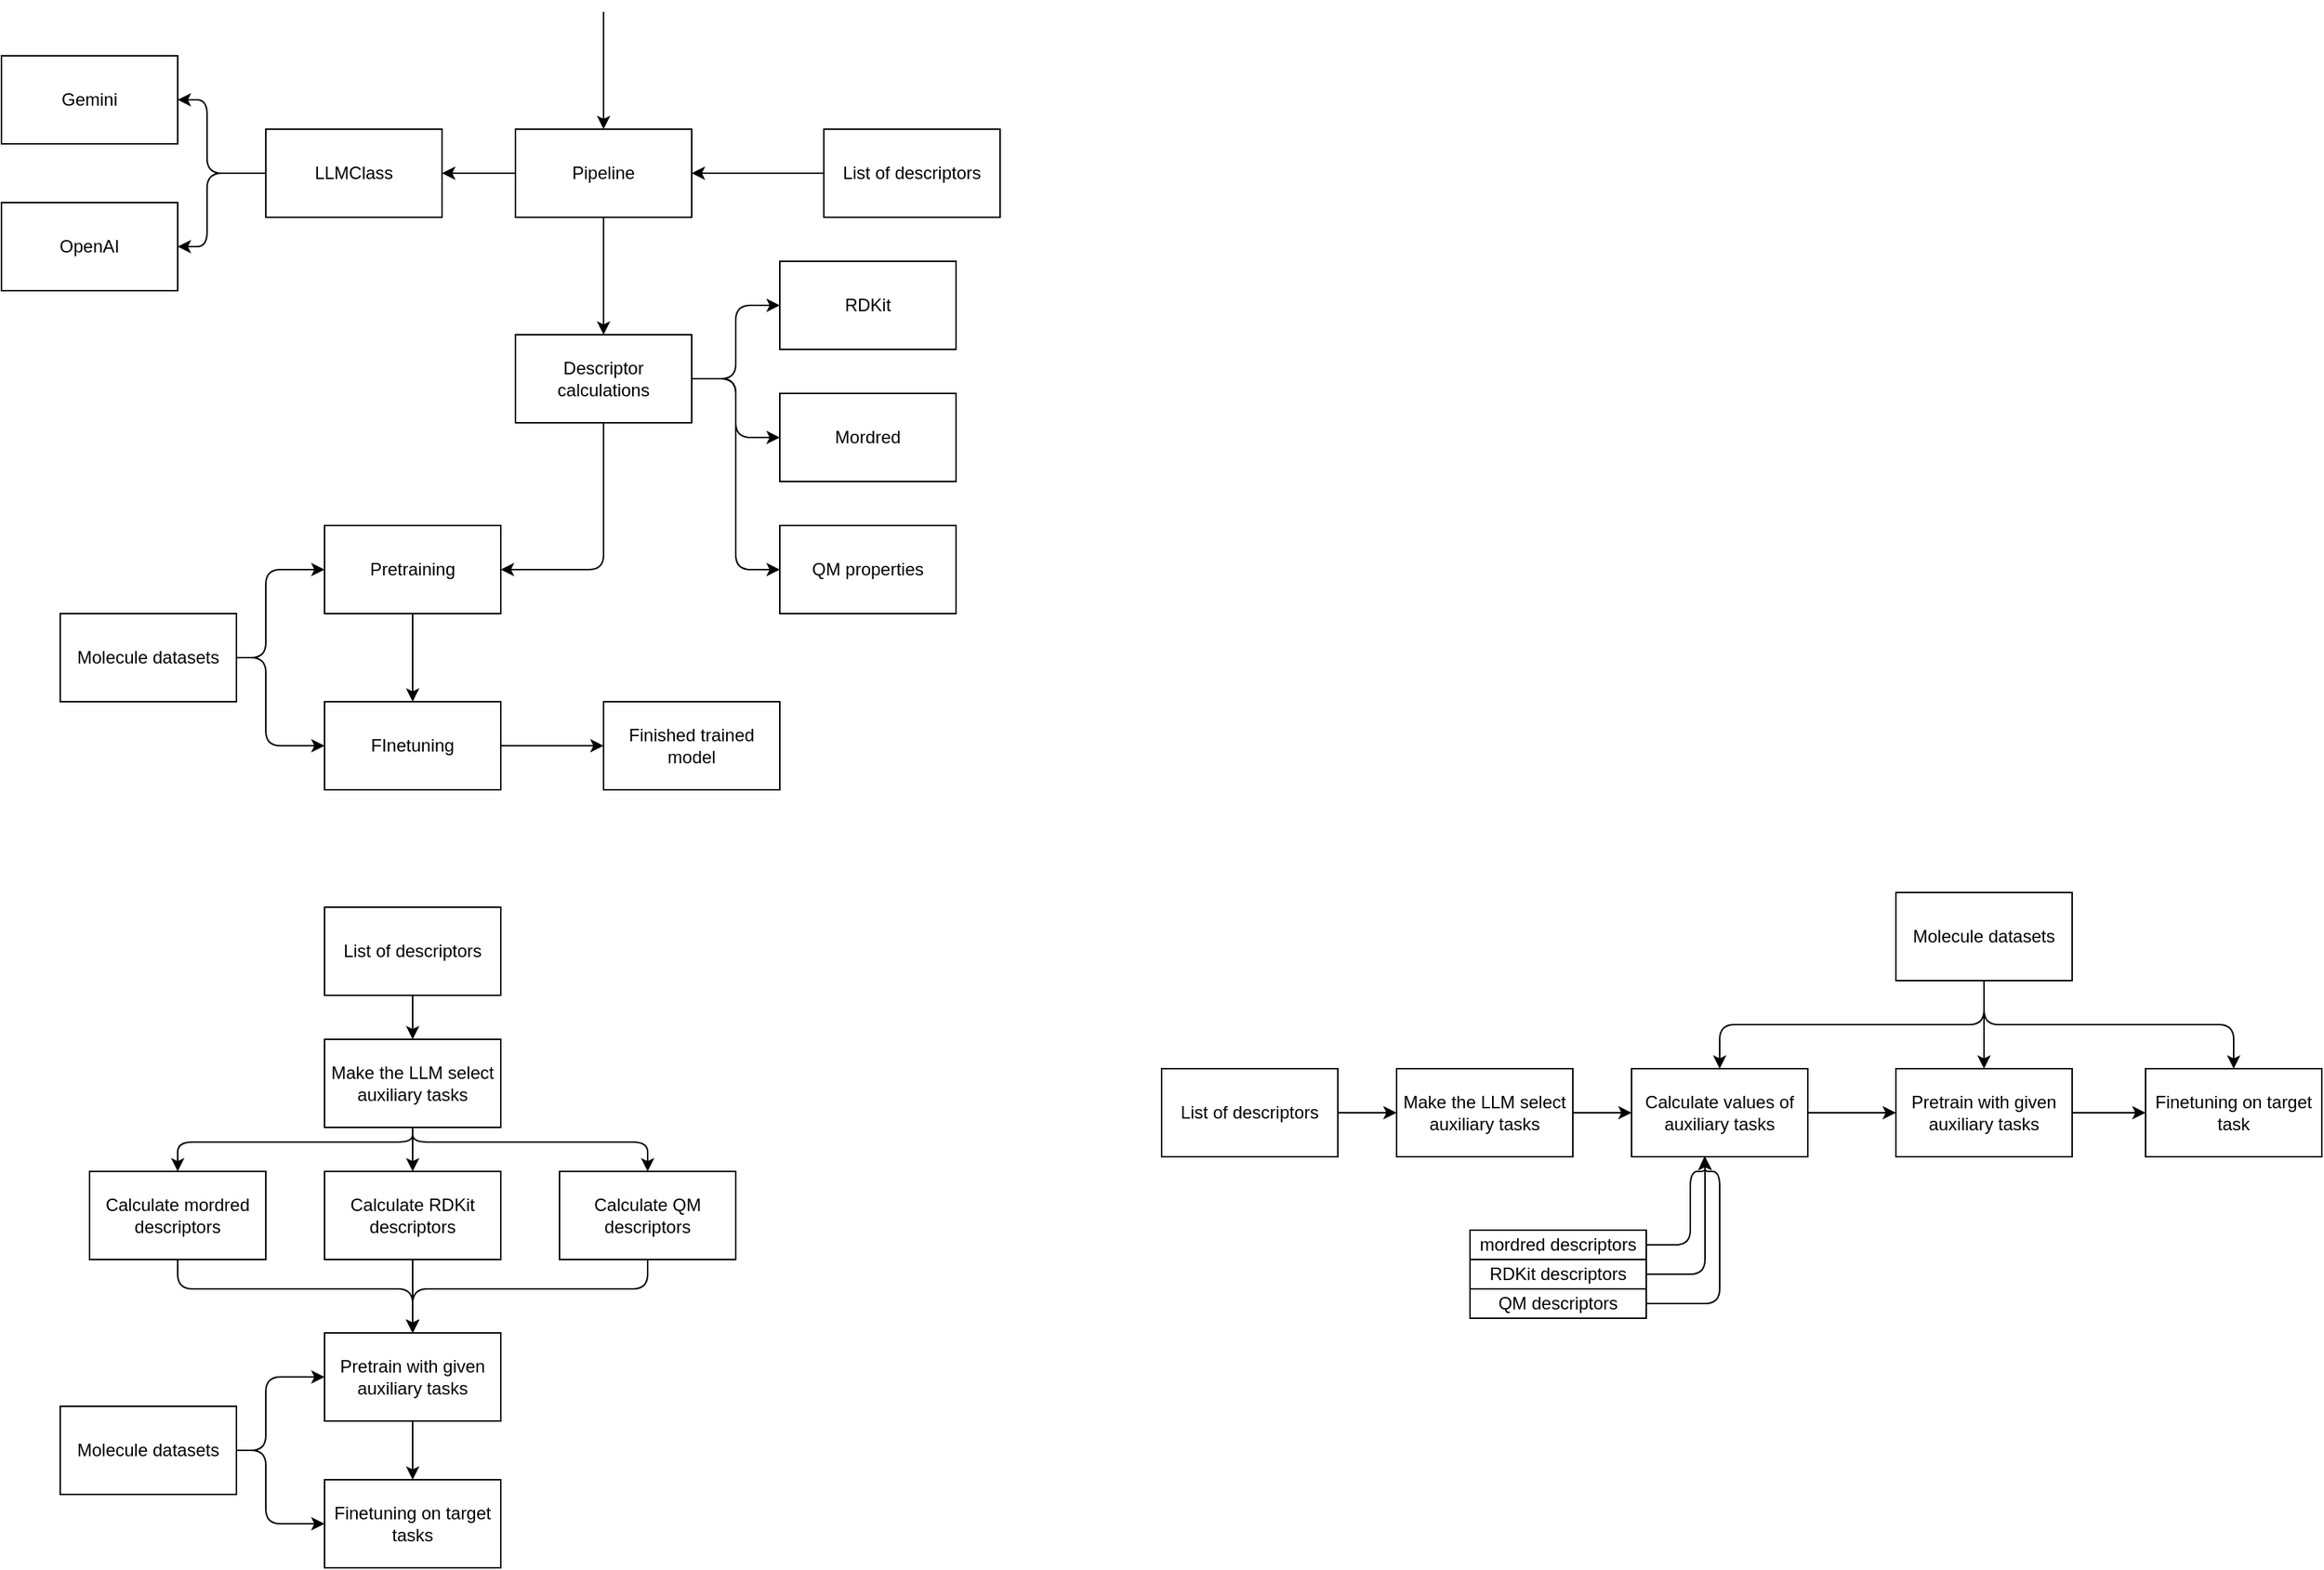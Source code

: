 <mxfile>
    <diagram id="mAgSut9WYjLK18b54Qh7" name="Page-1">
        <mxGraphModel dx="832" dy="786" grid="1" gridSize="10" guides="1" tooltips="1" connect="1" arrows="1" fold="1" page="1" pageScale="1" pageWidth="850" pageHeight="1100" math="0" shadow="0">
            <root>
                <mxCell id="0"/>
                <mxCell id="1" parent="0"/>
                <mxCell id="5" style="edgeStyle=none;html=1;entryX=1;entryY=0.5;entryDx=0;entryDy=0;" edge="1" parent="1" source="3" target="4">
                    <mxGeometry relative="1" as="geometry"/>
                </mxCell>
                <mxCell id="3" value="List of descriptors" style="rounded=0;whiteSpace=wrap;html=1;" vertex="1" parent="1">
                    <mxGeometry x="700" y="120" width="120" height="60" as="geometry"/>
                </mxCell>
                <mxCell id="7" style="edgeStyle=none;html=1;entryX=1;entryY=0.5;entryDx=0;entryDy=0;" edge="1" parent="1" source="4" target="6">
                    <mxGeometry relative="1" as="geometry"/>
                </mxCell>
                <mxCell id="13" style="edgeStyle=none;html=1;entryX=0.5;entryY=0;entryDx=0;entryDy=0;" edge="1" parent="1" source="4" target="12">
                    <mxGeometry relative="1" as="geometry"/>
                </mxCell>
                <mxCell id="4" value="Pipeline" style="rounded=0;whiteSpace=wrap;html=1;" vertex="1" parent="1">
                    <mxGeometry x="490" y="120" width="120" height="60" as="geometry"/>
                </mxCell>
                <mxCell id="10" style="edgeStyle=none;html=1;entryX=1;entryY=0.5;entryDx=0;entryDy=0;" edge="1" parent="1" source="6" target="8">
                    <mxGeometry relative="1" as="geometry">
                        <Array as="points">
                            <mxPoint x="280" y="150"/>
                            <mxPoint x="280" y="100"/>
                        </Array>
                    </mxGeometry>
                </mxCell>
                <mxCell id="11" style="edgeStyle=none;html=1;entryX=1;entryY=0.5;entryDx=0;entryDy=0;" edge="1" parent="1" source="6" target="9">
                    <mxGeometry relative="1" as="geometry">
                        <Array as="points">
                            <mxPoint x="280" y="150"/>
                            <mxPoint x="280" y="200"/>
                        </Array>
                    </mxGeometry>
                </mxCell>
                <mxCell id="6" value="LLMClass" style="rounded=0;whiteSpace=wrap;html=1;" vertex="1" parent="1">
                    <mxGeometry x="320" y="120" width="120" height="60" as="geometry"/>
                </mxCell>
                <mxCell id="8" value="Gemini" style="rounded=0;whiteSpace=wrap;html=1;" vertex="1" parent="1">
                    <mxGeometry x="140" y="70" width="120" height="60" as="geometry"/>
                </mxCell>
                <mxCell id="9" value="OpenAI" style="rounded=0;whiteSpace=wrap;html=1;" vertex="1" parent="1">
                    <mxGeometry x="140" y="170" width="120" height="60" as="geometry"/>
                </mxCell>
                <mxCell id="17" style="edgeStyle=none;html=1;entryX=0;entryY=0.5;entryDx=0;entryDy=0;exitX=1;exitY=0.5;exitDx=0;exitDy=0;" edge="1" parent="1" source="12" target="14">
                    <mxGeometry relative="1" as="geometry">
                        <mxPoint x="650" y="290" as="targetPoint"/>
                        <Array as="points">
                            <mxPoint x="640" y="290"/>
                            <mxPoint x="640" y="240"/>
                        </Array>
                    </mxGeometry>
                </mxCell>
                <mxCell id="18" style="edgeStyle=none;html=1;entryX=0;entryY=0.5;entryDx=0;entryDy=0;exitX=1;exitY=0.5;exitDx=0;exitDy=0;" edge="1" parent="1" source="12" target="15">
                    <mxGeometry relative="1" as="geometry">
                        <Array as="points">
                            <mxPoint x="640" y="290"/>
                            <mxPoint x="640" y="330"/>
                        </Array>
                    </mxGeometry>
                </mxCell>
                <mxCell id="21" style="edgeStyle=none;html=1;entryX=0;entryY=0.5;entryDx=0;entryDy=0;exitX=1;exitY=0.5;exitDx=0;exitDy=0;" edge="1" parent="1" source="12" target="20">
                    <mxGeometry relative="1" as="geometry">
                        <Array as="points">
                            <mxPoint x="640" y="290"/>
                            <mxPoint x="640" y="420"/>
                        </Array>
                    </mxGeometry>
                </mxCell>
                <mxCell id="24" style="edgeStyle=none;html=1;entryX=1;entryY=0.5;entryDx=0;entryDy=0;" edge="1" parent="1" source="12" target="22">
                    <mxGeometry relative="1" as="geometry">
                        <Array as="points">
                            <mxPoint x="550" y="420"/>
                        </Array>
                    </mxGeometry>
                </mxCell>
                <mxCell id="12" value="Descriptor calculations" style="rounded=0;whiteSpace=wrap;html=1;" vertex="1" parent="1">
                    <mxGeometry x="490" y="260" width="120" height="60" as="geometry"/>
                </mxCell>
                <mxCell id="14" value="RDKit" style="rounded=0;whiteSpace=wrap;html=1;" vertex="1" parent="1">
                    <mxGeometry x="670" y="210" width="120" height="60" as="geometry"/>
                </mxCell>
                <mxCell id="15" value="Mordred" style="rounded=0;whiteSpace=wrap;html=1;" vertex="1" parent="1">
                    <mxGeometry x="670" y="300" width="120" height="60" as="geometry"/>
                </mxCell>
                <mxCell id="20" value="QM properties" style="rounded=0;whiteSpace=wrap;html=1;" vertex="1" parent="1">
                    <mxGeometry x="670" y="390" width="120" height="60" as="geometry"/>
                </mxCell>
                <mxCell id="29" style="edgeStyle=none;html=1;entryX=0.5;entryY=0;entryDx=0;entryDy=0;" edge="1" parent="1" source="22" target="28">
                    <mxGeometry relative="1" as="geometry"/>
                </mxCell>
                <mxCell id="22" value="Pretraining" style="rounded=0;whiteSpace=wrap;html=1;" vertex="1" parent="1">
                    <mxGeometry x="360" y="390" width="120" height="60" as="geometry"/>
                </mxCell>
                <mxCell id="23" value="" style="endArrow=classic;html=1;entryX=0.5;entryY=0;entryDx=0;entryDy=0;" edge="1" parent="1" target="4">
                    <mxGeometry width="50" height="50" relative="1" as="geometry">
                        <mxPoint x="550" y="40" as="sourcePoint"/>
                        <mxPoint x="580" y="50" as="targetPoint"/>
                    </mxGeometry>
                </mxCell>
                <mxCell id="31" style="edgeStyle=none;html=1;entryX=0;entryY=0.5;entryDx=0;entryDy=0;exitX=1;exitY=0.5;exitDx=0;exitDy=0;" edge="1" parent="1" source="25" target="28">
                    <mxGeometry relative="1" as="geometry">
                        <Array as="points">
                            <mxPoint x="320" y="480"/>
                            <mxPoint x="320" y="540"/>
                        </Array>
                    </mxGeometry>
                </mxCell>
                <mxCell id="33" style="edgeStyle=none;html=1;entryX=0;entryY=0.5;entryDx=0;entryDy=0;exitX=1;exitY=0.5;exitDx=0;exitDy=0;" edge="1" parent="1" source="25" target="22">
                    <mxGeometry relative="1" as="geometry">
                        <Array as="points">
                            <mxPoint x="320" y="480"/>
                            <mxPoint x="320" y="420"/>
                        </Array>
                    </mxGeometry>
                </mxCell>
                <mxCell id="25" value="Molecule datasets" style="rounded=0;whiteSpace=wrap;html=1;" vertex="1" parent="1">
                    <mxGeometry x="180" y="450" width="120" height="60" as="geometry"/>
                </mxCell>
                <mxCell id="35" style="edgeStyle=none;html=1;entryX=0;entryY=0.5;entryDx=0;entryDy=0;" edge="1" parent="1" source="28" target="34">
                    <mxGeometry relative="1" as="geometry"/>
                </mxCell>
                <mxCell id="28" value="FInetuning" style="rounded=0;whiteSpace=wrap;html=1;" vertex="1" parent="1">
                    <mxGeometry x="360" y="510" width="120" height="60" as="geometry"/>
                </mxCell>
                <mxCell id="34" value="Finished trained model" style="whiteSpace=wrap;html=1;rounded=0;" vertex="1" parent="1">
                    <mxGeometry x="550" y="510" width="120" height="60" as="geometry"/>
                </mxCell>
                <mxCell id="37" style="edgeStyle=none;html=1;" edge="1" parent="1" source="36">
                    <mxGeometry relative="1" as="geometry">
                        <mxPoint x="420" y="740" as="targetPoint"/>
                    </mxGeometry>
                </mxCell>
                <mxCell id="36" value="List of descriptors" style="rounded=0;whiteSpace=wrap;html=1;" vertex="1" parent="1">
                    <mxGeometry x="360" y="650" width="120" height="60" as="geometry"/>
                </mxCell>
                <mxCell id="42" style="edgeStyle=none;html=1;entryX=0.5;entryY=0;entryDx=0;entryDy=0;exitX=0.5;exitY=1;exitDx=0;exitDy=0;" edge="1" parent="1" source="38" target="41">
                    <mxGeometry relative="1" as="geometry">
                        <Array as="points">
                            <mxPoint x="420" y="810"/>
                            <mxPoint x="580" y="810"/>
                        </Array>
                    </mxGeometry>
                </mxCell>
                <mxCell id="43" style="edgeStyle=none;html=1;entryX=0.5;entryY=0;entryDx=0;entryDy=0;exitX=0.5;exitY=1;exitDx=0;exitDy=0;" edge="1" parent="1" source="38" target="39">
                    <mxGeometry relative="1" as="geometry">
                        <Array as="points">
                            <mxPoint x="420" y="810"/>
                            <mxPoint x="260" y="810"/>
                        </Array>
                    </mxGeometry>
                </mxCell>
                <mxCell id="44" style="edgeStyle=none;html=1;entryX=0.5;entryY=0;entryDx=0;entryDy=0;" edge="1" parent="1" source="38" target="40">
                    <mxGeometry relative="1" as="geometry"/>
                </mxCell>
                <mxCell id="38" value="Make the LLM select auxiliary tasks" style="rounded=0;whiteSpace=wrap;html=1;" vertex="1" parent="1">
                    <mxGeometry x="360" y="740" width="120" height="60" as="geometry"/>
                </mxCell>
                <mxCell id="46" style="edgeStyle=none;html=1;entryX=0.5;entryY=0;entryDx=0;entryDy=0;" edge="1" parent="1" source="39" target="45">
                    <mxGeometry relative="1" as="geometry">
                        <Array as="points">
                            <mxPoint x="260" y="910"/>
                            <mxPoint x="420" y="910"/>
                        </Array>
                    </mxGeometry>
                </mxCell>
                <mxCell id="39" value="Calculate mordred descriptors" style="rounded=0;whiteSpace=wrap;html=1;" vertex="1" parent="1">
                    <mxGeometry x="200" y="830" width="120" height="60" as="geometry"/>
                </mxCell>
                <mxCell id="47" style="edgeStyle=none;html=1;entryX=0.5;entryY=0;entryDx=0;entryDy=0;" edge="1" parent="1" source="40" target="45">
                    <mxGeometry relative="1" as="geometry"/>
                </mxCell>
                <mxCell id="40" value="Calculate RDKit descriptors" style="rounded=0;whiteSpace=wrap;html=1;" vertex="1" parent="1">
                    <mxGeometry x="360" y="830" width="120" height="60" as="geometry"/>
                </mxCell>
                <mxCell id="48" style="edgeStyle=none;html=1;entryX=0.5;entryY=0;entryDx=0;entryDy=0;" edge="1" parent="1" source="41" target="45">
                    <mxGeometry relative="1" as="geometry">
                        <Array as="points">
                            <mxPoint x="580" y="910"/>
                            <mxPoint x="420" y="910"/>
                        </Array>
                    </mxGeometry>
                </mxCell>
                <mxCell id="41" value="Calculate QM descriptors" style="rounded=0;whiteSpace=wrap;html=1;" vertex="1" parent="1">
                    <mxGeometry x="520" y="830" width="120" height="60" as="geometry"/>
                </mxCell>
                <mxCell id="50" style="edgeStyle=none;html=1;entryX=0.5;entryY=0;entryDx=0;entryDy=0;" edge="1" parent="1" source="45" target="49">
                    <mxGeometry relative="1" as="geometry"/>
                </mxCell>
                <mxCell id="45" value="Pretrain with given auxiliary tasks" style="rounded=0;whiteSpace=wrap;html=1;" vertex="1" parent="1">
                    <mxGeometry x="360" y="940" width="120" height="60" as="geometry"/>
                </mxCell>
                <mxCell id="49" value="Finetuning on target tasks" style="rounded=0;whiteSpace=wrap;html=1;" vertex="1" parent="1">
                    <mxGeometry x="360" y="1040" width="120" height="60" as="geometry"/>
                </mxCell>
                <mxCell id="52" style="edgeStyle=none;html=1;entryX=0;entryY=0.5;entryDx=0;entryDy=0;" edge="1" parent="1" source="51" target="45">
                    <mxGeometry relative="1" as="geometry">
                        <Array as="points">
                            <mxPoint x="320" y="1020"/>
                            <mxPoint x="320" y="970"/>
                        </Array>
                    </mxGeometry>
                </mxCell>
                <mxCell id="53" style="edgeStyle=none;html=1;entryX=0;entryY=0.5;entryDx=0;entryDy=0;" edge="1" parent="1" source="51" target="49">
                    <mxGeometry relative="1" as="geometry">
                        <Array as="points">
                            <mxPoint x="320" y="1020"/>
                            <mxPoint x="320" y="1070"/>
                        </Array>
                    </mxGeometry>
                </mxCell>
                <mxCell id="51" value="Molecule datasets" style="rounded=0;whiteSpace=wrap;html=1;" vertex="1" parent="1">
                    <mxGeometry x="180" y="990" width="120" height="60" as="geometry"/>
                </mxCell>
                <mxCell id="60" style="edgeStyle=none;html=1;entryX=0;entryY=0.5;entryDx=0;entryDy=0;" edge="1" parent="1" source="54" target="56">
                    <mxGeometry relative="1" as="geometry"/>
                </mxCell>
                <mxCell id="54" value="List of descriptors" style="rounded=0;whiteSpace=wrap;html=1;" vertex="1" parent="1">
                    <mxGeometry x="930" y="760" width="120" height="60" as="geometry"/>
                </mxCell>
                <mxCell id="61" style="edgeStyle=none;html=1;entryX=0;entryY=0.5;entryDx=0;entryDy=0;" edge="1" parent="1" source="56" target="59">
                    <mxGeometry relative="1" as="geometry"/>
                </mxCell>
                <mxCell id="56" value="Make the LLM select auxiliary tasks" style="rounded=0;whiteSpace=wrap;html=1;" vertex="1" parent="1">
                    <mxGeometry x="1090" y="760" width="120" height="60" as="geometry"/>
                </mxCell>
                <mxCell id="63" style="edgeStyle=none;html=1;entryX=0;entryY=0.5;entryDx=0;entryDy=0;" edge="1" parent="1" source="57" target="58">
                    <mxGeometry relative="1" as="geometry"/>
                </mxCell>
                <mxCell id="57" value="Pretrain with given auxiliary tasks" style="rounded=0;whiteSpace=wrap;html=1;" vertex="1" parent="1">
                    <mxGeometry x="1430" y="760" width="120" height="60" as="geometry"/>
                </mxCell>
                <mxCell id="58" value="Finetuning on target task" style="rounded=0;whiteSpace=wrap;html=1;" vertex="1" parent="1">
                    <mxGeometry x="1600" y="760" width="120" height="60" as="geometry"/>
                </mxCell>
                <mxCell id="62" style="edgeStyle=none;html=1;entryX=0;entryY=0.5;entryDx=0;entryDy=0;" edge="1" parent="1" source="59" target="57">
                    <mxGeometry relative="1" as="geometry"/>
                </mxCell>
                <mxCell id="59" value="Calculate values of auxiliary tasks" style="rounded=0;whiteSpace=wrap;html=1;" vertex="1" parent="1">
                    <mxGeometry x="1250" y="760" width="120" height="60" as="geometry"/>
                </mxCell>
                <mxCell id="66" style="edgeStyle=none;html=1;entryX=0.5;entryY=0;entryDx=0;entryDy=0;" edge="1" parent="1" source="65" target="59">
                    <mxGeometry relative="1" as="geometry">
                        <Array as="points">
                            <mxPoint x="1490" y="730"/>
                            <mxPoint x="1310" y="730"/>
                        </Array>
                    </mxGeometry>
                </mxCell>
                <mxCell id="67" style="edgeStyle=none;html=1;entryX=0.5;entryY=0;entryDx=0;entryDy=0;" edge="1" parent="1" source="65" target="57">
                    <mxGeometry relative="1" as="geometry"/>
                </mxCell>
                <mxCell id="68" style="edgeStyle=none;html=1;entryX=0.5;entryY=0;entryDx=0;entryDy=0;" edge="1" parent="1" source="65" target="58">
                    <mxGeometry relative="1" as="geometry">
                        <Array as="points">
                            <mxPoint x="1490" y="730"/>
                            <mxPoint x="1660" y="730"/>
                        </Array>
                    </mxGeometry>
                </mxCell>
                <mxCell id="65" value="Molecule datasets" style="rounded=0;whiteSpace=wrap;html=1;" vertex="1" parent="1">
                    <mxGeometry x="1430" y="640" width="120" height="60" as="geometry"/>
                </mxCell>
                <mxCell id="78" style="edgeStyle=none;html=1;exitX=1;exitY=0.5;exitDx=0;exitDy=0;" edge="1" parent="1" source="70">
                    <mxGeometry relative="1" as="geometry">
                        <mxPoint x="1300" y="820" as="targetPoint"/>
                        <Array as="points">
                            <mxPoint x="1290" y="880"/>
                            <mxPoint x="1290" y="830"/>
                            <mxPoint x="1300" y="830"/>
                        </Array>
                    </mxGeometry>
                </mxCell>
                <mxCell id="70" value="mordred descriptors" style="rounded=0;whiteSpace=wrap;html=1;" vertex="1" parent="1">
                    <mxGeometry x="1140" y="870" width="120" height="20" as="geometry"/>
                </mxCell>
                <mxCell id="79" style="edgeStyle=none;html=1;" edge="1" parent="1" source="72">
                    <mxGeometry relative="1" as="geometry">
                        <mxPoint x="1300" y="820" as="targetPoint"/>
                        <Array as="points">
                            <mxPoint x="1300" y="900"/>
                        </Array>
                    </mxGeometry>
                </mxCell>
                <mxCell id="72" value="RDKit descriptors" style="rounded=0;whiteSpace=wrap;html=1;" vertex="1" parent="1">
                    <mxGeometry x="1140" y="890" width="120" height="20" as="geometry"/>
                </mxCell>
                <mxCell id="80" style="edgeStyle=none;html=1;entryX=0.414;entryY=0.994;entryDx=0;entryDy=0;entryPerimeter=0;" edge="1" parent="1" source="73" target="59">
                    <mxGeometry relative="1" as="geometry">
                        <mxPoint x="1310" y="820" as="targetPoint"/>
                        <Array as="points">
                            <mxPoint x="1310" y="920"/>
                            <mxPoint x="1310" y="830"/>
                            <mxPoint x="1300" y="830"/>
                        </Array>
                    </mxGeometry>
                </mxCell>
                <mxCell id="73" value="QM descriptors" style="rounded=0;whiteSpace=wrap;html=1;" vertex="1" parent="1">
                    <mxGeometry x="1140" y="910" width="120" height="20" as="geometry"/>
                </mxCell>
            </root>
        </mxGraphModel>
    </diagram>
</mxfile>